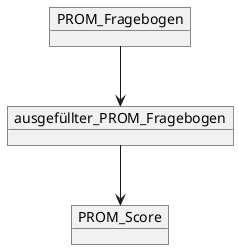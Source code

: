 @startuml
object PROM_Fragebogen
object ausgefüllter_PROM_Fragebogen
object PROM_Score 

PROM_Fragebogen --> ausgefüllter_PROM_Fragebogen 
ausgefüllter_PROM_Fragebogen --> PROM_Score

@enduml